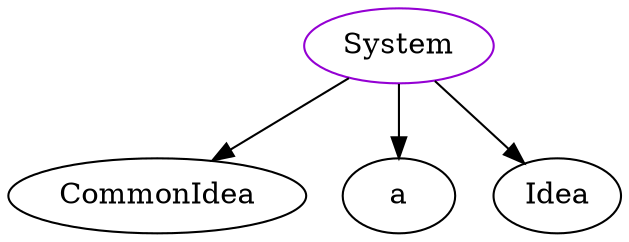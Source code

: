 digraph system{
System	[shape=oval, color=darkviolet, label="System"];
System -> CommonIdea;
System -> a;
System -> Idea;
}
